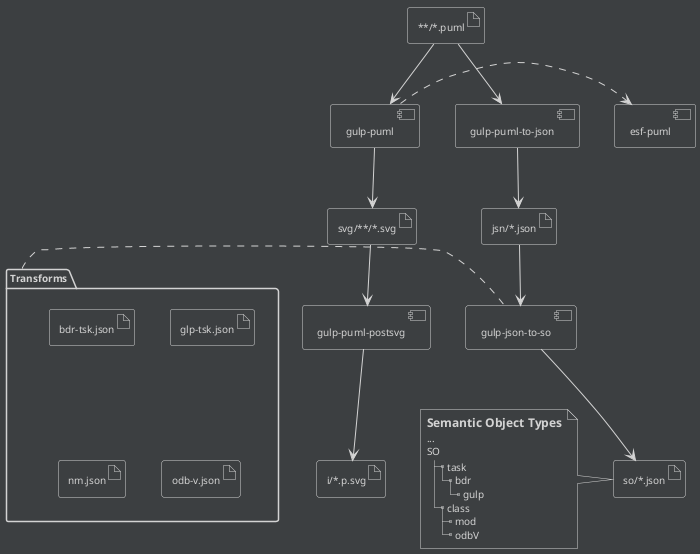 @startuml


skinparam {
  shadowing false
  componentStyle uml2
  BackgroundColor   #3C3F41
  defaultFontColor  LightGrey
  defaultFontName   "Ubuntu Mono"
  defaultFontSize   10
  title {
    FontSize        30
    'FontName "Gill Sans MT"
    'FontStyle Bold
  }
  legend {
    BackgroundColor #3C3F41
    BorderColor     #3C3F41
    FontColor       LightGrey
  }
  component {
    BorderColor     LightGrey
    BackgroundColor #3C3F41
    ArrowColor      LightGrey
    ArrowFontColor  LightGrey
    FontColor       LightGrey
  }
  package {
    BorderColor     LightGrey
    BackgroundColor #3C3F41
    FontColor       LightGrey
  }
  folder {
    BorderColor     LightGrey
    BackgroundColor #3C3F41
    FontColor       LightGrey
  }
  database {
    BorderColor     LightGrey
    BackgroundColor #3C3F41
    FontColor       LightGrey
  }
  rectangle {
    BorderColor     LightGrey
    BackgroundColor #3C3F41
    FontColor       LightGrey
  }
  frame {
    BorderColor     LightGrey
    BackgroundColor #3C3F41
    FontColor       LightGrey
  }
  node {
    BorderColor     LightGrey
    BackgroundColor #3C3F41
    FontColor       LightGrey
  }
  note {
    BorderColor     LightGrey
    BackgroundColor #3C3F41
    FontColor       LightGrey
    'FontName   "Hack"
  }
  artifact {
    BorderColor     LightGrey
    BackgroundColor #3C3F41
    FontColor       LightGrey
    'FontName   "Hack"
  }
}

!define _F <&folder>
!define _f <&file>
!define _b <&cog>
!define _d <&document>
!define _g <&globe>
!define _l <&link-intact>
!define _h <&hard-drive>
!define _x <&box>
!define _k <&key>

[esf-puml]              as esfPu

artifact "**/*.puml"    as pu
[gulp-puml-to-json]     as utj
artifact "jsn/*.json"   as jsn
[gulp-puml]             as uts
artifact "svg/**/*.svg" as svg
[gulp-puml-postsvg]     as sts
artifact "i/*.p.svg"    as psvg
[gulp-json-to-so]       as jto
artifact "so/*.json"    as so

pu  --> utj
utj --> jsn
jsn --> jto
jto --> so

pu  --> uts
uts --> svg
svg --> sts
sts --> psvg

folder "Transforms" as tsf {
  artifact "bdr-tsk.json"
  artifact "glp-tsk.json"
  artifact "nm.json"
  artifact "odb-v.json"
}

tsf . jto

note as n0
== Semantic Object Types
...
SO
|_ task
  |_ bdr
    |_ gulp
|_ class
  |_ mod
  |_ odbV
end note

n0 . so

uts .r.> esfPu

@enduml
